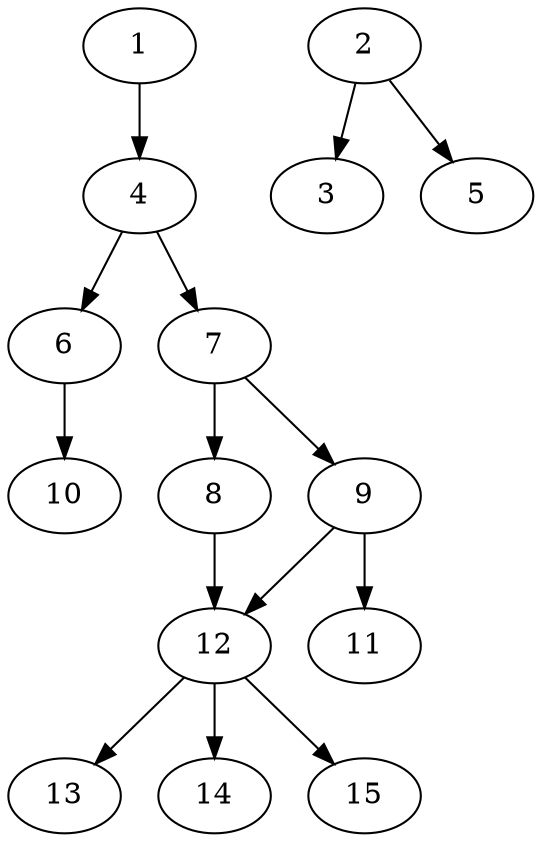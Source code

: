 // DAG automatically generated by daggen at Thu Oct  3 13:59:26 2019
// ./daggen --dot -n 15 --ccr 0.4 --fat 0.5 --regular 0.7 --density 0.5 --mindata 5242880 --maxdata 52428800 
digraph G {
  1 [size="19453440", alpha="0.13", expect_size="7781376"] 
  1 -> 4 [size ="7781376"]
  2 [size="73533440", alpha="0.08", expect_size="29413376"] 
  2 -> 3 [size ="29413376"]
  2 -> 5 [size ="29413376"]
  3 [size="26624000", alpha="0.16", expect_size="10649600"] 
  4 [size="118768640", alpha="0.16", expect_size="47507456"] 
  4 -> 6 [size ="47507456"]
  4 -> 7 [size ="47507456"]
  5 [size="26583040", alpha="0.14", expect_size="10633216"] 
  6 [size="46021120", alpha="0.07", expect_size="18408448"] 
  6 -> 10 [size ="18408448"]
  7 [size="30988800", alpha="0.07", expect_size="12395520"] 
  7 -> 8 [size ="12395520"]
  7 -> 9 [size ="12395520"]
  8 [size="18490880", alpha="0.13", expect_size="7396352"] 
  8 -> 12 [size ="7396352"]
  9 [size="100459520", alpha="0.08", expect_size="40183808"] 
  9 -> 11 [size ="40183808"]
  9 -> 12 [size ="40183808"]
  10 [size="36840960", alpha="0.11", expect_size="14736384"] 
  11 [size="115543040", alpha="0.01", expect_size="46217216"] 
  12 [size="76633600", alpha="0.08", expect_size="30653440"] 
  12 -> 13 [size ="30653440"]
  12 -> 14 [size ="30653440"]
  12 -> 15 [size ="30653440"]
  13 [size="126108160", alpha="0.17", expect_size="50443264"] 
  14 [size="104243200", alpha="0.14", expect_size="41697280"] 
  15 [size="80145920", alpha="0.09", expect_size="32058368"] 
}
